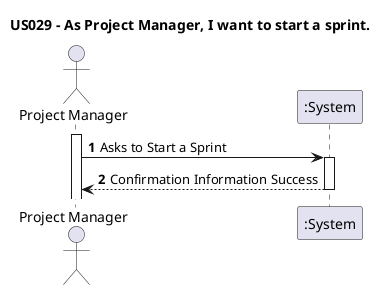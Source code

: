 @startuml
'https://plantuml.com/sequence-diagram

title US029 - As Project Manager, I want to start a sprint.

autoactivate on
autonumber

actor "Project Manager" as ProjectManager
participant ":System" as System

activate ProjectManager

ProjectManager -> System: Asks to Start a Sprint
System --> ProjectManager: Confirmation Information Success

@enduml